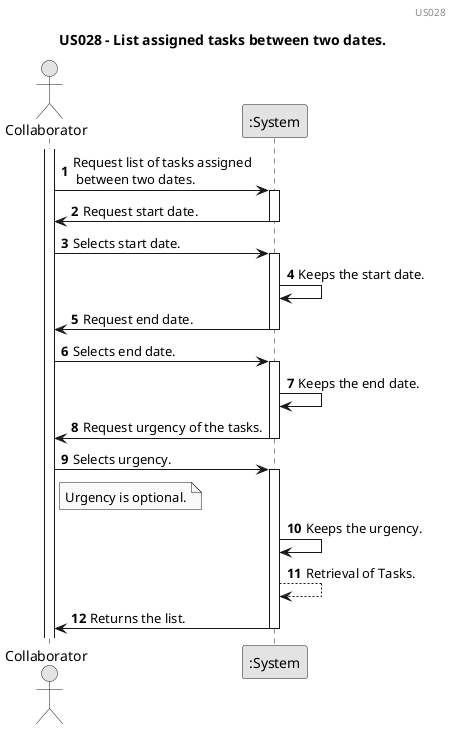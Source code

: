 @startuml
skinparam monochrome true
skinparam packageStyle rectangle
skinparam shadowing false

title US028 - List assigned tasks between two dates.
header US028
autonumber

actor "Collaborator" as cl
participant ":System" as System

activate cl

    cl -> System : Request list of tasks assigned \n between two dates.

    activate System
        System -> cl : Request start date.
    deactivate System
        cl -> System : Selects start date.
    activate System
        System -> System : Keeps the start date.
        System -> cl : Request end date.
    deactivate System
        cl -> System : Selects end date.
    activate System
        System -> System : Keeps the end date.
        System -> cl : Request urgency of the tasks.
    deactivate System
        cl -> System : Selects urgency.
        note right of cl
            Urgency is optional.
        end note
    activate System
        System -> System : Keeps the urgency.
        System --> System : Retrieval of Tasks.
        System -> cl : Returns the list.
    deactivate System

@enduml